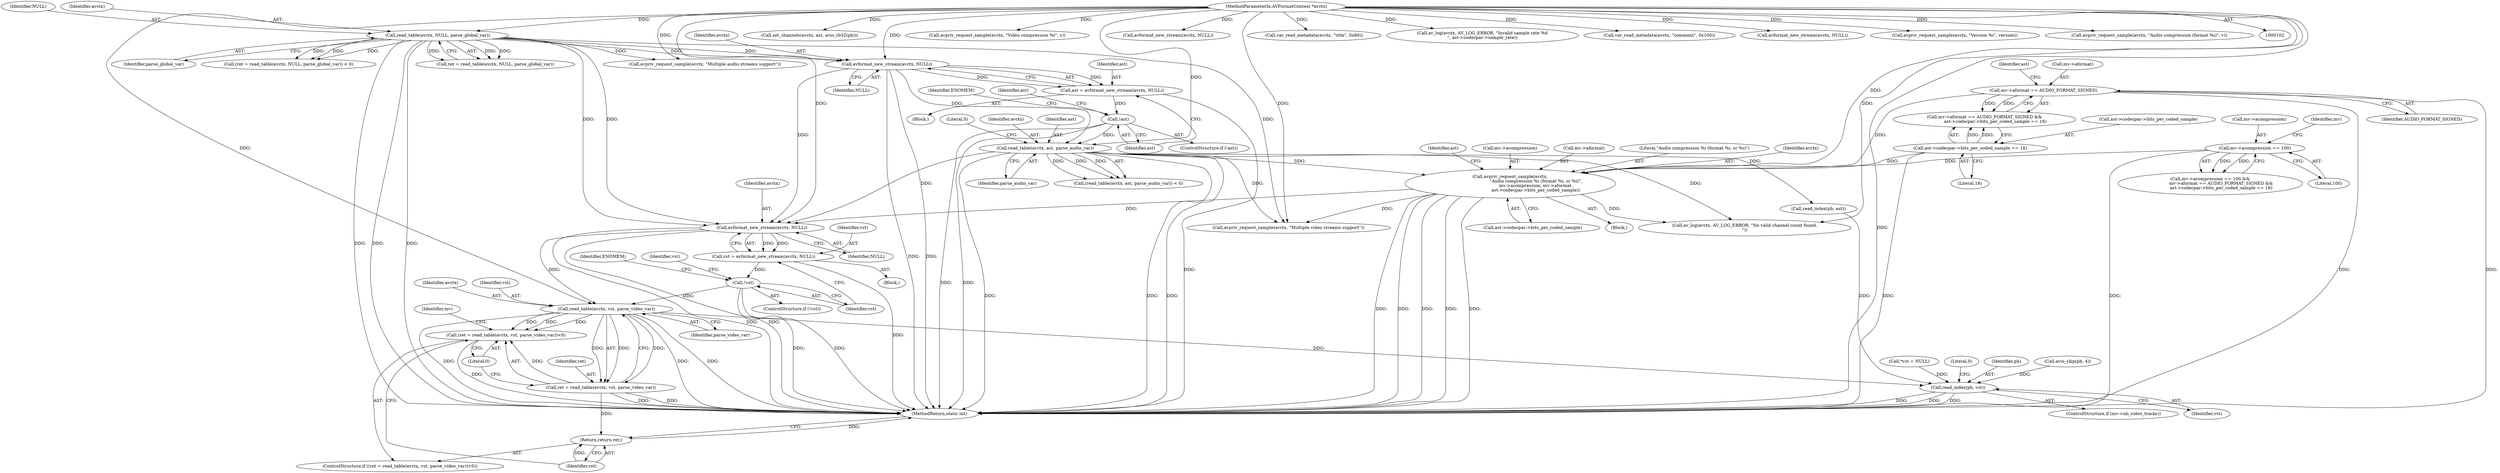 digraph "0_FFmpeg_4f05e2e2dc1a89f38cd9f0960a6561083d714f1e@API" {
"1000594" [label="(Call,read_table(avctx, vst, parse_video_var))"];
"1000574" [label="(Call,avformat_new_stream(avctx, NULL))"];
"1000436" [label="(Call,read_table(avctx, NULL, parse_global_var))"];
"1000103" [label="(MethodParameterIn,AVFormatContext *avctx)"];
"1000481" [label="(Call,read_table(avctx, ast, parse_audio_var))"];
"1000463" [label="(Call,avformat_new_stream(avctx, NULL))"];
"1000467" [label="(Call,!ast)"];
"1000461" [label="(Call,ast = avformat_new_stream(avctx, NULL))"];
"1000518" [label="(Call,avpriv_request_sample(avctx,\n                                      \"Audio compression %i (format %i, sr %i)\",\n                                      mv->acompression, mv->aformat,\n                                      ast->codecpar->bits_per_coded_sample))"];
"1000490" [label="(Call,mv->acompression == 100)"];
"1000496" [label="(Call,mv->aformat == AUDIO_FORMAT_SIGNED)"];
"1000501" [label="(Call,ast->codecpar->bits_per_coded_sample == 16)"];
"1000578" [label="(Call,!vst)"];
"1000572" [label="(Call,vst = avformat_new_stream(avctx, NULL))"];
"1000591" [label="(Call,(ret = read_table(avctx, vst, parse_video_var))<0)"];
"1000592" [label="(Call,ret = read_table(avctx, vst, parse_video_var))"];
"1000599" [label="(Return,return ret;)"];
"1000612" [label="(Call,read_index(pb, vst))"];
"1000436" [label="(Call,read_table(avctx, NULL, parse_global_var))"];
"1000489" [label="(Call,mv->acompression == 100 &&\n                mv->aformat == AUDIO_FORMAT_SIGNED &&\n                ast->codecpar->bits_per_coded_sample == 16)"];
"1000577" [label="(ControlStructure,if (!vst))"];
"1000310" [label="(Call,set_channels(avctx, ast, avio_rb32(pb)))"];
"1000494" [label="(Literal,100)"];
"1000521" [label="(Call,mv->acompression)"];
"1000480" [label="(Call,(read_table(avctx, ast, parse_audio_var)) < 0)"];
"1000490" [label="(Call,mv->acompression == 100)"];
"1000582" [label="(Identifier,ENOMEM)"];
"1000586" [label="(Identifier,vst)"];
"1000475" [label="(Identifier,ast)"];
"1000434" [label="(Call,ret = read_table(avctx, NULL, parse_global_var))"];
"1000573" [label="(Identifier,vst)"];
"1000481" [label="(Call,read_table(avctx, ast, parse_audio_var))"];
"1000438" [label="(Identifier,NULL)"];
"1000460" [label="(Block,)"];
"1000576" [label="(Identifier,NULL)"];
"1000598" [label="(Literal,0)"];
"1000612" [label="(Call,read_index(pb, vst))"];
"1000572" [label="(Call,vst = avformat_new_stream(avctx, NULL))"];
"1000496" [label="(Call,mv->aformat == AUDIO_FORMAT_SIGNED)"];
"1000501" [label="(Call,ast->codecpar->bits_per_coded_sample == 16)"];
"1000613" [label="(Identifier,pb)"];
"1000524" [label="(Call,mv->aformat)"];
"1000468" [label="(Identifier,ast)"];
"1000226" [label="(Call,avpriv_request_sample(avctx, \"Video compression %i\", v))"];
"1000465" [label="(Identifier,NULL)"];
"1000593" [label="(Identifier,ret)"];
"1000520" [label="(Literal,\"Audio compression %i (format %i, sr %i)\")"];
"1000597" [label="(Identifier,parse_video_var)"];
"1000467" [label="(Call,!ast)"];
"1000450" [label="(Call,avpriv_request_sample(avctx, \"Multiple audio streams support\"))"];
"1000578" [label="(Call,!vst)"];
"1000548" [label="(Call,av_log(avctx, AV_LOG_ERROR, \"No valid channel count found.\n\"))"];
"1000147" [label="(Call,avformat_new_stream(avctx, NULL))"];
"1000429" [label="(Call,avio_skip(pb, 4))"];
"1000122" [label="(Call,*vst = NULL)"];
"1000561" [label="(Call,avpriv_request_sample(avctx, \"Multiple video streams support\"))"];
"1000463" [label="(Call,avformat_new_stream(avctx, NULL))"];
"1000624" [label="(Literal,0)"];
"1000483" [label="(Identifier,ast)"];
"1000519" [label="(Identifier,avctx)"];
"1000343" [label="(Call,var_read_metadata(avctx, \"title\", 0x80))"];
"1000595" [label="(Identifier,avctx)"];
"1000484" [label="(Identifier,parse_audio_var)"];
"1000461" [label="(Call,ast = avformat_new_stream(avctx, NULL))"];
"1000103" [label="(MethodParameterIn,AVFormatContext *avctx)"];
"1000591" [label="(Call,(ret = read_table(avctx, vst, parse_video_var))<0)"];
"1000502" [label="(Call,ast->codecpar->bits_per_coded_sample)"];
"1000575" [label="(Identifier,avctx)"];
"1000485" [label="(Literal,0)"];
"1000288" [label="(Call,av_log(avctx, AV_LOG_ERROR, \"Invalid sample rate %d\n\", ast->codecpar->sample_rate))"];
"1000462" [label="(Identifier,ast)"];
"1000437" [label="(Identifier,avctx)"];
"1000625" [label="(MethodReturn,static int)"];
"1000439" [label="(Identifier,parse_global_var)"];
"1000498" [label="(Identifier,mv)"];
"1000579" [label="(Identifier,vst)"];
"1000471" [label="(Identifier,ENOMEM)"];
"1000347" [label="(Call,var_read_metadata(avctx, \"comment\", 0x100))"];
"1000500" [label="(Identifier,AUDIO_FORMAT_SIGNED)"];
"1000571" [label="(Block,)"];
"1000158" [label="(Call,avformat_new_stream(avctx, NULL))"];
"1000527" [label="(Call,ast->codecpar->bits_per_coded_sample)"];
"1000482" [label="(Identifier,avctx)"];
"1000599" [label="(Return,return ret;)"];
"1000466" [label="(ControlStructure,if (!ast))"];
"1000617" [label="(Call,avpriv_request_sample(avctx, \"Version %i\", version))"];
"1000433" [label="(Call,(ret = read_table(avctx, NULL, parse_global_var)) < 0)"];
"1000574" [label="(Call,avformat_new_stream(avctx, NULL))"];
"1000464" [label="(Identifier,avctx)"];
"1000594" [label="(Call,read_table(avctx, vst, parse_video_var))"];
"1000600" [label="(Identifier,ret)"];
"1000603" [label="(Identifier,mv)"];
"1000517" [label="(Block,)"];
"1000535" [label="(Identifier,ast)"];
"1000590" [label="(ControlStructure,if ((ret = read_table(avctx, vst, parse_video_var))<0))"];
"1000336" [label="(Call,avpriv_request_sample(avctx, \"Audio compression (format %i)\", v))"];
"1000495" [label="(Call,mv->aformat == AUDIO_FORMAT_SIGNED &&\n                ast->codecpar->bits_per_coded_sample == 16)"];
"1000518" [label="(Call,avpriv_request_sample(avctx,\n                                      \"Audio compression %i (format %i, sr %i)\",\n                                      mv->acompression, mv->aformat,\n                                      ast->codecpar->bits_per_coded_sample))"];
"1000491" [label="(Call,mv->acompression)"];
"1000608" [label="(ControlStructure,if (mv->nb_video_tracks))"];
"1000596" [label="(Identifier,vst)"];
"1000605" [label="(Call,read_index(pb, ast))"];
"1000497" [label="(Call,mv->aformat)"];
"1000507" [label="(Literal,16)"];
"1000592" [label="(Call,ret = read_table(avctx, vst, parse_video_var))"];
"1000614" [label="(Identifier,vst)"];
"1000504" [label="(Identifier,ast)"];
"1000594" -> "1000592"  [label="AST: "];
"1000594" -> "1000597"  [label="CFG: "];
"1000595" -> "1000594"  [label="AST: "];
"1000596" -> "1000594"  [label="AST: "];
"1000597" -> "1000594"  [label="AST: "];
"1000592" -> "1000594"  [label="CFG: "];
"1000594" -> "1000625"  [label="DDG: "];
"1000594" -> "1000625"  [label="DDG: "];
"1000594" -> "1000625"  [label="DDG: "];
"1000594" -> "1000591"  [label="DDG: "];
"1000594" -> "1000591"  [label="DDG: "];
"1000594" -> "1000591"  [label="DDG: "];
"1000594" -> "1000592"  [label="DDG: "];
"1000594" -> "1000592"  [label="DDG: "];
"1000594" -> "1000592"  [label="DDG: "];
"1000574" -> "1000594"  [label="DDG: "];
"1000103" -> "1000594"  [label="DDG: "];
"1000578" -> "1000594"  [label="DDG: "];
"1000594" -> "1000612"  [label="DDG: "];
"1000574" -> "1000572"  [label="AST: "];
"1000574" -> "1000576"  [label="CFG: "];
"1000575" -> "1000574"  [label="AST: "];
"1000576" -> "1000574"  [label="AST: "];
"1000572" -> "1000574"  [label="CFG: "];
"1000574" -> "1000625"  [label="DDG: "];
"1000574" -> "1000625"  [label="DDG: "];
"1000574" -> "1000572"  [label="DDG: "];
"1000574" -> "1000572"  [label="DDG: "];
"1000436" -> "1000574"  [label="DDG: "];
"1000436" -> "1000574"  [label="DDG: "];
"1000481" -> "1000574"  [label="DDG: "];
"1000518" -> "1000574"  [label="DDG: "];
"1000103" -> "1000574"  [label="DDG: "];
"1000463" -> "1000574"  [label="DDG: "];
"1000436" -> "1000434"  [label="AST: "];
"1000436" -> "1000439"  [label="CFG: "];
"1000437" -> "1000436"  [label="AST: "];
"1000438" -> "1000436"  [label="AST: "];
"1000439" -> "1000436"  [label="AST: "];
"1000434" -> "1000436"  [label="CFG: "];
"1000436" -> "1000625"  [label="DDG: "];
"1000436" -> "1000625"  [label="DDG: "];
"1000436" -> "1000625"  [label="DDG: "];
"1000436" -> "1000433"  [label="DDG: "];
"1000436" -> "1000433"  [label="DDG: "];
"1000436" -> "1000433"  [label="DDG: "];
"1000436" -> "1000434"  [label="DDG: "];
"1000436" -> "1000434"  [label="DDG: "];
"1000436" -> "1000434"  [label="DDG: "];
"1000103" -> "1000436"  [label="DDG: "];
"1000436" -> "1000450"  [label="DDG: "];
"1000436" -> "1000463"  [label="DDG: "];
"1000436" -> "1000463"  [label="DDG: "];
"1000436" -> "1000561"  [label="DDG: "];
"1000103" -> "1000102"  [label="AST: "];
"1000103" -> "1000625"  [label="DDG: "];
"1000103" -> "1000147"  [label="DDG: "];
"1000103" -> "1000158"  [label="DDG: "];
"1000103" -> "1000226"  [label="DDG: "];
"1000103" -> "1000288"  [label="DDG: "];
"1000103" -> "1000310"  [label="DDG: "];
"1000103" -> "1000336"  [label="DDG: "];
"1000103" -> "1000343"  [label="DDG: "];
"1000103" -> "1000347"  [label="DDG: "];
"1000103" -> "1000450"  [label="DDG: "];
"1000103" -> "1000463"  [label="DDG: "];
"1000103" -> "1000481"  [label="DDG: "];
"1000103" -> "1000518"  [label="DDG: "];
"1000103" -> "1000548"  [label="DDG: "];
"1000103" -> "1000561"  [label="DDG: "];
"1000103" -> "1000617"  [label="DDG: "];
"1000481" -> "1000480"  [label="AST: "];
"1000481" -> "1000484"  [label="CFG: "];
"1000482" -> "1000481"  [label="AST: "];
"1000483" -> "1000481"  [label="AST: "];
"1000484" -> "1000481"  [label="AST: "];
"1000485" -> "1000481"  [label="CFG: "];
"1000481" -> "1000625"  [label="DDG: "];
"1000481" -> "1000625"  [label="DDG: "];
"1000481" -> "1000625"  [label="DDG: "];
"1000481" -> "1000480"  [label="DDG: "];
"1000481" -> "1000480"  [label="DDG: "];
"1000481" -> "1000480"  [label="DDG: "];
"1000463" -> "1000481"  [label="DDG: "];
"1000467" -> "1000481"  [label="DDG: "];
"1000481" -> "1000518"  [label="DDG: "];
"1000481" -> "1000548"  [label="DDG: "];
"1000481" -> "1000561"  [label="DDG: "];
"1000481" -> "1000605"  [label="DDG: "];
"1000463" -> "1000461"  [label="AST: "];
"1000463" -> "1000465"  [label="CFG: "];
"1000464" -> "1000463"  [label="AST: "];
"1000465" -> "1000463"  [label="AST: "];
"1000461" -> "1000463"  [label="CFG: "];
"1000463" -> "1000625"  [label="DDG: "];
"1000463" -> "1000625"  [label="DDG: "];
"1000463" -> "1000461"  [label="DDG: "];
"1000463" -> "1000461"  [label="DDG: "];
"1000467" -> "1000466"  [label="AST: "];
"1000467" -> "1000468"  [label="CFG: "];
"1000468" -> "1000467"  [label="AST: "];
"1000471" -> "1000467"  [label="CFG: "];
"1000475" -> "1000467"  [label="CFG: "];
"1000467" -> "1000625"  [label="DDG: "];
"1000467" -> "1000625"  [label="DDG: "];
"1000461" -> "1000467"  [label="DDG: "];
"1000461" -> "1000460"  [label="AST: "];
"1000462" -> "1000461"  [label="AST: "];
"1000468" -> "1000461"  [label="CFG: "];
"1000461" -> "1000625"  [label="DDG: "];
"1000518" -> "1000517"  [label="AST: "];
"1000518" -> "1000527"  [label="CFG: "];
"1000519" -> "1000518"  [label="AST: "];
"1000520" -> "1000518"  [label="AST: "];
"1000521" -> "1000518"  [label="AST: "];
"1000524" -> "1000518"  [label="AST: "];
"1000527" -> "1000518"  [label="AST: "];
"1000535" -> "1000518"  [label="CFG: "];
"1000518" -> "1000625"  [label="DDG: "];
"1000518" -> "1000625"  [label="DDG: "];
"1000518" -> "1000625"  [label="DDG: "];
"1000518" -> "1000625"  [label="DDG: "];
"1000518" -> "1000625"  [label="DDG: "];
"1000490" -> "1000518"  [label="DDG: "];
"1000496" -> "1000518"  [label="DDG: "];
"1000501" -> "1000518"  [label="DDG: "];
"1000518" -> "1000548"  [label="DDG: "];
"1000518" -> "1000561"  [label="DDG: "];
"1000490" -> "1000489"  [label="AST: "];
"1000490" -> "1000494"  [label="CFG: "];
"1000491" -> "1000490"  [label="AST: "];
"1000494" -> "1000490"  [label="AST: "];
"1000498" -> "1000490"  [label="CFG: "];
"1000489" -> "1000490"  [label="CFG: "];
"1000490" -> "1000625"  [label="DDG: "];
"1000490" -> "1000489"  [label="DDG: "];
"1000490" -> "1000489"  [label="DDG: "];
"1000496" -> "1000495"  [label="AST: "];
"1000496" -> "1000500"  [label="CFG: "];
"1000497" -> "1000496"  [label="AST: "];
"1000500" -> "1000496"  [label="AST: "];
"1000504" -> "1000496"  [label="CFG: "];
"1000495" -> "1000496"  [label="CFG: "];
"1000496" -> "1000625"  [label="DDG: "];
"1000496" -> "1000625"  [label="DDG: "];
"1000496" -> "1000495"  [label="DDG: "];
"1000496" -> "1000495"  [label="DDG: "];
"1000501" -> "1000495"  [label="AST: "];
"1000501" -> "1000507"  [label="CFG: "];
"1000502" -> "1000501"  [label="AST: "];
"1000507" -> "1000501"  [label="AST: "];
"1000495" -> "1000501"  [label="CFG: "];
"1000501" -> "1000625"  [label="DDG: "];
"1000501" -> "1000495"  [label="DDG: "];
"1000501" -> "1000495"  [label="DDG: "];
"1000578" -> "1000577"  [label="AST: "];
"1000578" -> "1000579"  [label="CFG: "];
"1000579" -> "1000578"  [label="AST: "];
"1000582" -> "1000578"  [label="CFG: "];
"1000586" -> "1000578"  [label="CFG: "];
"1000578" -> "1000625"  [label="DDG: "];
"1000578" -> "1000625"  [label="DDG: "];
"1000572" -> "1000578"  [label="DDG: "];
"1000572" -> "1000571"  [label="AST: "];
"1000573" -> "1000572"  [label="AST: "];
"1000579" -> "1000572"  [label="CFG: "];
"1000572" -> "1000625"  [label="DDG: "];
"1000591" -> "1000590"  [label="AST: "];
"1000591" -> "1000598"  [label="CFG: "];
"1000592" -> "1000591"  [label="AST: "];
"1000598" -> "1000591"  [label="AST: "];
"1000600" -> "1000591"  [label="CFG: "];
"1000603" -> "1000591"  [label="CFG: "];
"1000591" -> "1000625"  [label="DDG: "];
"1000592" -> "1000591"  [label="DDG: "];
"1000593" -> "1000592"  [label="AST: "];
"1000598" -> "1000592"  [label="CFG: "];
"1000592" -> "1000625"  [label="DDG: "];
"1000592" -> "1000625"  [label="DDG: "];
"1000592" -> "1000599"  [label="DDG: "];
"1000599" -> "1000590"  [label="AST: "];
"1000599" -> "1000600"  [label="CFG: "];
"1000600" -> "1000599"  [label="AST: "];
"1000625" -> "1000599"  [label="CFG: "];
"1000599" -> "1000625"  [label="DDG: "];
"1000600" -> "1000599"  [label="DDG: "];
"1000612" -> "1000608"  [label="AST: "];
"1000612" -> "1000614"  [label="CFG: "];
"1000613" -> "1000612"  [label="AST: "];
"1000614" -> "1000612"  [label="AST: "];
"1000624" -> "1000612"  [label="CFG: "];
"1000612" -> "1000625"  [label="DDG: "];
"1000612" -> "1000625"  [label="DDG: "];
"1000612" -> "1000625"  [label="DDG: "];
"1000605" -> "1000612"  [label="DDG: "];
"1000429" -> "1000612"  [label="DDG: "];
"1000122" -> "1000612"  [label="DDG: "];
}

